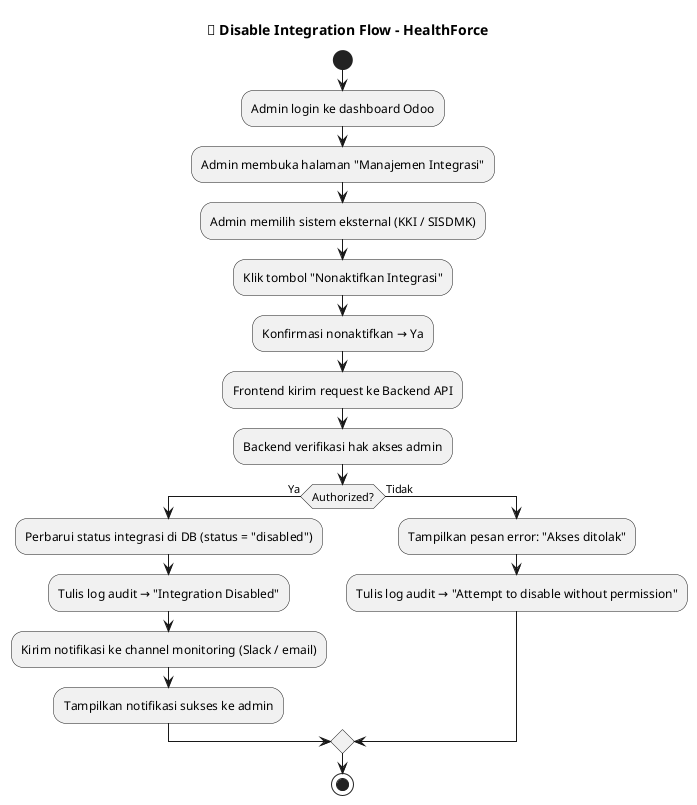 @startuml disable_integration_flow

title 🔌 Disable Integration Flow - HealthForce

start

:Admin login ke dashboard Odoo;

:Admin membuka halaman "Manajemen Integrasi";

:Admin memilih sistem eksternal (KKI / SISDMK);

:Klik tombol "Nonaktifkan Integrasi";

:Konfirmasi nonaktifkan → Ya;

:Frontend kirim request ke Backend API;

:Backend verifikasi hak akses admin;

if (Authorized?) then (Ya)
  :Perbarui status integrasi di DB (status = "disabled");

  :Tulis log audit → "Integration Disabled";

  :Kirim notifikasi ke channel monitoring (Slack / email);

  :Tampilkan notifikasi sukses ke admin;
else (Tidak)
  :Tampilkan pesan error: "Akses ditolak";
  :Tulis log audit → "Attempt to disable without permission";
endif

stop

@enduml
